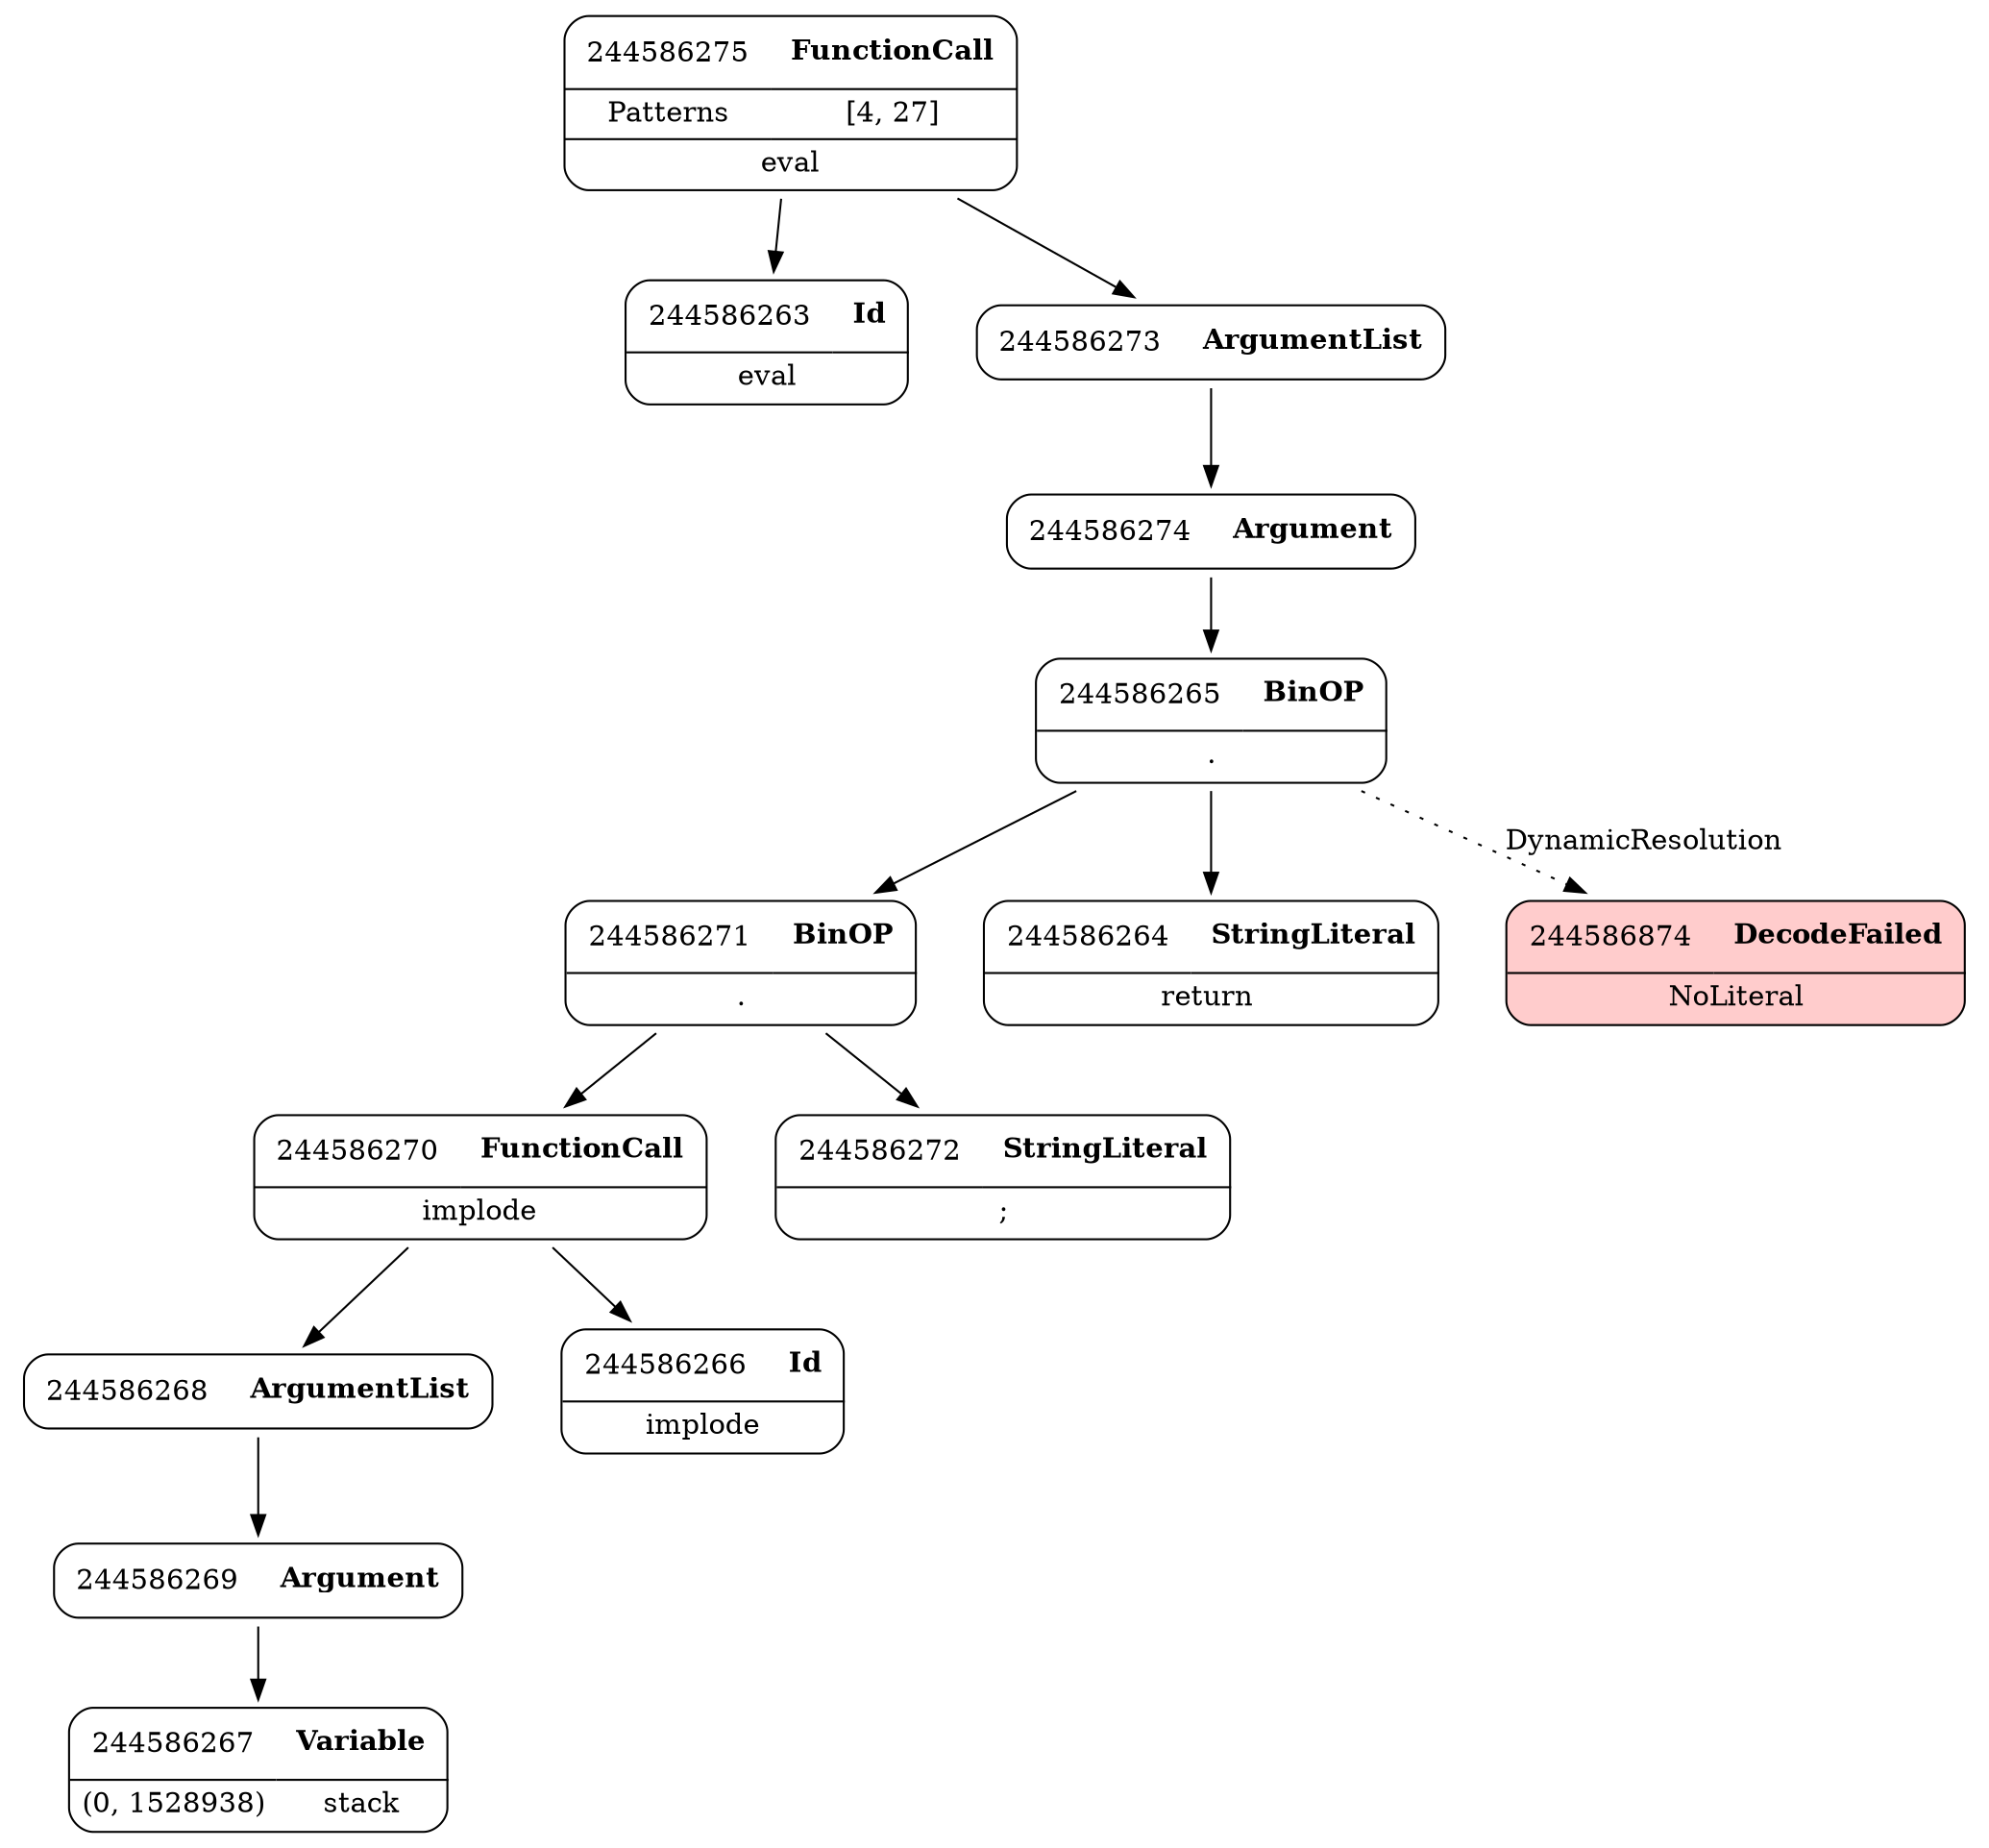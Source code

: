 digraph ast {
node [shape=none];
244586263 [label=<<TABLE border='1' cellspacing='0' cellpadding='10' style='rounded' ><TR><TD border='0'>244586263</TD><TD border='0'><B>Id</B></TD></TR><HR/><TR><TD border='0' cellpadding='5' colspan='2'>eval</TD></TR></TABLE>>];
244586268 [label=<<TABLE border='1' cellspacing='0' cellpadding='10' style='rounded' ><TR><TD border='0'>244586268</TD><TD border='0'><B>ArgumentList</B></TD></TR></TABLE>>];
244586268 -> 244586269 [weight=2];
244586269 [label=<<TABLE border='1' cellspacing='0' cellpadding='10' style='rounded' ><TR><TD border='0'>244586269</TD><TD border='0'><B>Argument</B></TD></TR></TABLE>>];
244586269 -> 244586267 [weight=2];
244586270 [label=<<TABLE border='1' cellspacing='0' cellpadding='10' style='rounded' ><TR><TD border='0'>244586270</TD><TD border='0'><B>FunctionCall</B></TD></TR><HR/><TR><TD border='0' cellpadding='5' colspan='2'>implode</TD></TR></TABLE>>];
244586270 -> 244586266 [weight=2];
244586270 -> 244586268 [weight=2];
244586271 [label=<<TABLE border='1' cellspacing='0' cellpadding='10' style='rounded' ><TR><TD border='0'>244586271</TD><TD border='0'><B>BinOP</B></TD></TR><HR/><TR><TD border='0' cellpadding='5' colspan='2'>.</TD></TR></TABLE>>];
244586271 -> 244586270 [weight=2];
244586271 -> 244586272 [weight=2];
244586264 [label=<<TABLE border='1' cellspacing='0' cellpadding='10' style='rounded' ><TR><TD border='0'>244586264</TD><TD border='0'><B>StringLiteral</B></TD></TR><HR/><TR><TD border='0' cellpadding='5' colspan='2'>return </TD></TR></TABLE>>];
244586265 [label=<<TABLE border='1' cellspacing='0' cellpadding='10' style='rounded' ><TR><TD border='0'>244586265</TD><TD border='0'><B>BinOP</B></TD></TR><HR/><TR><TD border='0' cellpadding='5' colspan='2'>.</TD></TR></TABLE>>];
244586265 -> 244586264 [weight=2];
244586265 -> 244586271 [weight=2];
244586265 -> 244586874 [style=dotted,label=DynamicResolution];
244586266 [label=<<TABLE border='1' cellspacing='0' cellpadding='10' style='rounded' ><TR><TD border='0'>244586266</TD><TD border='0'><B>Id</B></TD></TR><HR/><TR><TD border='0' cellpadding='5' colspan='2'>implode</TD></TR></TABLE>>];
244586874 [label=<<TABLE border='1' cellspacing='0' cellpadding='10' style='rounded' bgcolor='#FFCCCC' ><TR><TD border='0'>244586874</TD><TD border='0'><B>DecodeFailed</B></TD></TR><HR/><TR><TD border='0' cellpadding='5' colspan='2'>NoLiteral</TD></TR></TABLE>>];
244586267 [label=<<TABLE border='1' cellspacing='0' cellpadding='10' style='rounded' ><TR><TD border='0'>244586267</TD><TD border='0'><B>Variable</B></TD></TR><HR/><TR><TD border='0' cellpadding='5'>(0, 1528938)</TD><TD border='0' cellpadding='5'>stack</TD></TR></TABLE>>];
244586272 [label=<<TABLE border='1' cellspacing='0' cellpadding='10' style='rounded' ><TR><TD border='0'>244586272</TD><TD border='0'><B>StringLiteral</B></TD></TR><HR/><TR><TD border='0' cellpadding='5' colspan='2'>;</TD></TR></TABLE>>];
244586273 [label=<<TABLE border='1' cellspacing='0' cellpadding='10' style='rounded' ><TR><TD border='0'>244586273</TD><TD border='0'><B>ArgumentList</B></TD></TR></TABLE>>];
244586273 -> 244586274 [weight=2];
244586274 [label=<<TABLE border='1' cellspacing='0' cellpadding='10' style='rounded' ><TR><TD border='0'>244586274</TD><TD border='0'><B>Argument</B></TD></TR></TABLE>>];
244586274 -> 244586265 [weight=2];
244586275 [label=<<TABLE border='1' cellspacing='0' cellpadding='10' style='rounded' ><TR><TD border='0'>244586275</TD><TD border='0'><B>FunctionCall</B></TD></TR><HR/><TR><TD border='0' cellpadding='5'>Patterns</TD><TD border='0' cellpadding='5'>[4, 27]</TD></TR><HR/><TR><TD border='0' cellpadding='5' colspan='2'>eval</TD></TR></TABLE>>];
244586275 -> 244586263 [weight=2];
244586275 -> 244586273 [weight=2];
}
